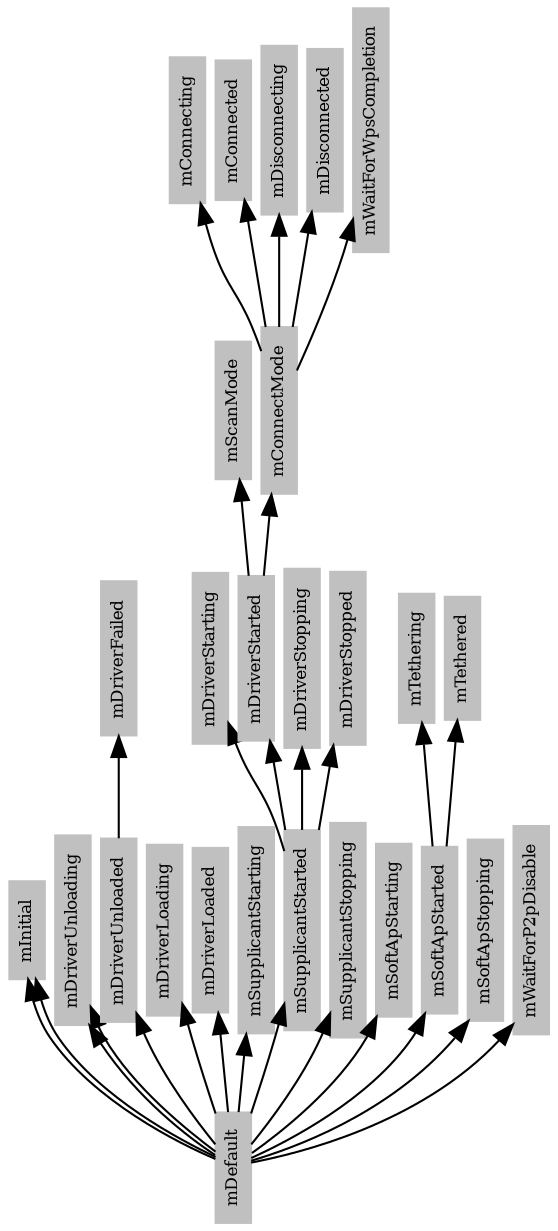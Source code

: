 digraph WSM {
  size="16,6";
    nodesep=0.05;
    rankdir = LR;
    rotate = 90;
    edge[len=2];
    node[style=filled, shape=record, fontsize=8];
    node[height=0.20, width=0.20, color=gray];

"mDefault" -> "mInitial";
 "mDefault" -> "mDriverUnloading";
"mDefault" -> "mInitial";
"mDefault" -> "mDriverUnloading";
"mDefault" -> "mDriverUnloaded";
"mDriverUnloaded" -> "mDriverFailed";
"mDefault" -> "mDriverLoading";
"mDefault" -> "mDriverLoaded";
"mDefault" -> "mSupplicantStarting";
"mDefault" -> "mSupplicantStarted";
"mSupplicantStarted" -> "mDriverStarting";
"mSupplicantStarted" -> "mDriverStarted";
"mDriverStarted" -> "mScanMode";
"mDriverStarted" -> "mConnectMode";
"mConnectMode" -> "mConnecting";
"mConnectMode" -> "mConnected";
"mConnectMode" -> "mDisconnecting";
"mConnectMode" -> "mDisconnected";
"mConnectMode" -> "mWaitForWpsCompletion";
"mSupplicantStarted" -> "mDriverStopping";
"mSupplicantStarted" -> "mDriverStopped";
"mDefault" -> "mSupplicantStopping";
"mDefault" -> "mSoftApStarting";
"mDefault" -> "mSoftApStarted";
"mSoftApStarted" -> "mTethering";
"mSoftApStarted" -> "mTethered";
"mDefault" -> "mSoftApStopping";
"mDefault" -> "mWaitForP2pDisable";
}



